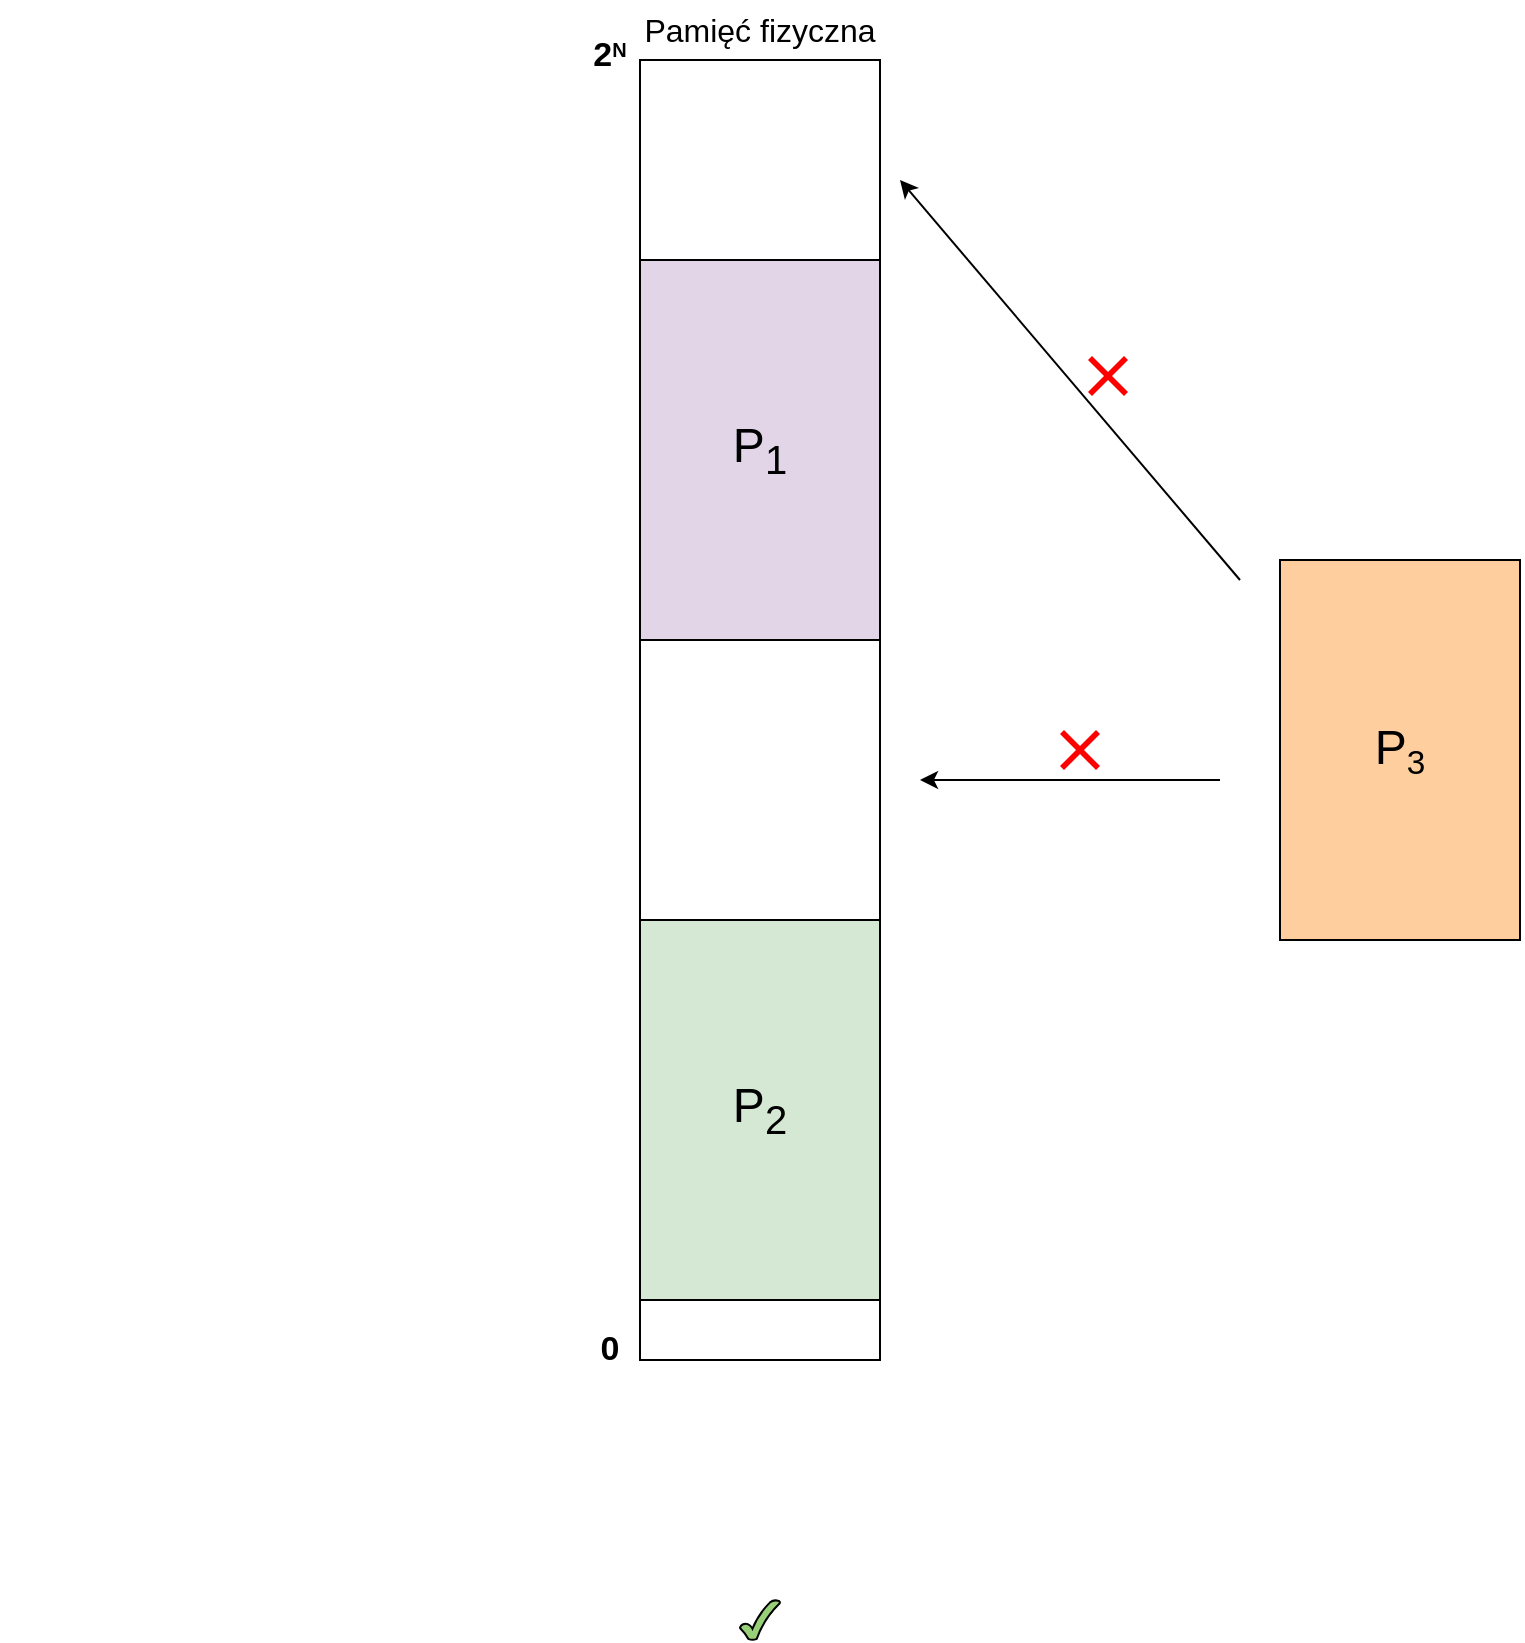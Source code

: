 <mxfile version="24.0.4" type="device">
  <diagram name="Page-1" id="bUzElv2l2GWEFmTksL0H">
    <mxGraphModel dx="584" dy="958" grid="1" gridSize="10" guides="1" tooltips="1" connect="1" arrows="1" fold="1" page="1" pageScale="1" pageWidth="850" pageHeight="1100" math="0" shadow="0">
      <root>
        <mxCell id="0" />
        <mxCell id="1" parent="0" />
        <mxCell id="QkMXo-uOz5fR3eblIkdU-6" value="" style="rounded=0;whiteSpace=wrap;html=1;strokeWidth=1;" parent="1" vertex="1">
          <mxGeometry x="1240" y="40" width="120" height="650" as="geometry" />
        </mxCell>
        <mxCell id="QkMXo-uOz5fR3eblIkdU-7" value="" style="rounded=0;whiteSpace=wrap;html=1;fillColor=#E1D5E7;fillStyle=auto;gradientColor=none;strokeWidth=1;" parent="1" vertex="1">
          <mxGeometry x="1240" y="140" width="120" height="190" as="geometry" />
        </mxCell>
        <mxCell id="QkMXo-uOz5fR3eblIkdU-8" value="" style="rounded=0;whiteSpace=wrap;html=1;fillColor=#D5E8D4;strokeWidth=1;fillStyle=auto;" parent="1" vertex="1">
          <mxGeometry x="1240" y="470" width="120" height="190" as="geometry" />
        </mxCell>
        <mxCell id="QkMXo-uOz5fR3eblIkdU-9" value="&lt;font style=&quot;font-size: 16px;&quot;&gt;Pamięć fizyczna&lt;/font&gt;" style="text;html=1;align=center;verticalAlign=middle;whiteSpace=wrap;rounded=0;" parent="1" vertex="1">
          <mxGeometry x="1240" y="10" width="120" height="30" as="geometry" />
        </mxCell>
        <mxCell id="QkMXo-uOz5fR3eblIkdU-10" value="&lt;font style=&quot;font-size: 24px;&quot;&gt;P&lt;sub&gt;1&lt;/sub&gt;&lt;/font&gt;" style="rounded=0;whiteSpace=wrap;html=1;fillColor=#E1D5E7;fillStyle=auto;gradientColor=none;strokeWidth=1;" parent="1" vertex="1">
          <mxGeometry x="1240" y="140" width="120" height="190" as="geometry" />
        </mxCell>
        <mxCell id="QkMXo-uOz5fR3eblIkdU-12" value="&lt;font style=&quot;font-size: 24px;&quot;&gt;P&lt;sub&gt;2&lt;/sub&gt;&lt;/font&gt;" style="rounded=0;whiteSpace=wrap;html=1;fillColor=#D5E8D4;strokeWidth=1;" parent="1" vertex="1">
          <mxGeometry x="1240" y="470" width="120" height="190" as="geometry" />
        </mxCell>
        <mxCell id="QkMXo-uOz5fR3eblIkdU-22" value="" style="endArrow=none;dashed=1;html=1;rounded=0;entryX=0;entryY=0;entryDx=0;entryDy=0;exitX=1;exitY=0;exitDx=0;exitDy=0;" parent="1" source="QkMXo-uOz5fR3eblIkdU-7" target="QkMXo-uOz5fR3eblIkdU-10" edge="1">
          <mxGeometry width="50" height="50" relative="1" as="geometry">
            <mxPoint x="1230" y="100" as="sourcePoint" />
            <mxPoint x="1090" y="100" as="targetPoint" />
          </mxGeometry>
        </mxCell>
        <mxCell id="QkMXo-uOz5fR3eblIkdU-23" value="" style="endArrow=none;dashed=1;html=1;rounded=0;entryX=0;entryY=1;entryDx=0;entryDy=0;exitX=1;exitY=1;exitDx=0;exitDy=0;" parent="1" source="QkMXo-uOz5fR3eblIkdU-7" target="QkMXo-uOz5fR3eblIkdU-10" edge="1">
          <mxGeometry width="50" height="50" relative="1" as="geometry">
            <mxPoint x="1230" y="360" as="sourcePoint" />
            <mxPoint x="1090" y="320" as="targetPoint" />
          </mxGeometry>
        </mxCell>
        <mxCell id="QkMXo-uOz5fR3eblIkdU-24" value="" style="endArrow=none;dashed=1;html=1;rounded=0;entryX=1;entryY=0;entryDx=0;entryDy=0;exitX=0;exitY=0;exitDx=0;exitDy=0;" parent="1" source="QkMXo-uOz5fR3eblIkdU-8" target="QkMXo-uOz5fR3eblIkdU-12" edge="1">
          <mxGeometry width="50" height="50" relative="1" as="geometry">
            <mxPoint x="1230" y="395" as="sourcePoint" />
            <mxPoint x="1090" y="355" as="targetPoint" />
          </mxGeometry>
        </mxCell>
        <mxCell id="QkMXo-uOz5fR3eblIkdU-25" value="" style="endArrow=none;dashed=1;html=1;rounded=0;entryX=1;entryY=1;entryDx=0;entryDy=0;exitX=0;exitY=1;exitDx=0;exitDy=0;" parent="1" source="QkMXo-uOz5fR3eblIkdU-8" target="QkMXo-uOz5fR3eblIkdU-12" edge="1">
          <mxGeometry width="50" height="50" relative="1" as="geometry">
            <mxPoint x="1250" y="480" as="sourcePoint" />
            <mxPoint x="1110" y="460" as="targetPoint" />
          </mxGeometry>
        </mxCell>
        <mxCell id="QkMXo-uOz5fR3eblIkdU-42" value="" style="endArrow=none;html=1;rounded=0;strokeColor=none;" parent="1" edge="1">
          <mxGeometry width="50" height="50" relative="1" as="geometry">
            <mxPoint x="920.43" y="640" as="sourcePoint" />
            <mxPoint x="920" y="40" as="targetPoint" />
          </mxGeometry>
        </mxCell>
        <mxCell id="ApAm6ha_IGB6OoukJDqG-1" value="&lt;font style=&quot;font-size: 17px;&quot;&gt;&lt;b&gt;0&lt;/b&gt;&lt;b&gt;&lt;br&gt;&lt;/b&gt;&lt;/font&gt;" style="text;html=1;align=center;verticalAlign=middle;whiteSpace=wrap;rounded=0;" parent="1" vertex="1">
          <mxGeometry x="1195" y="670" width="60" height="30" as="geometry" />
        </mxCell>
        <mxCell id="ApAm6ha_IGB6OoukJDqG-2" value="&lt;font style=&quot;font-size: 17px;&quot;&gt;&lt;b style=&quot;font-size: 17px;&quot;&gt;2&lt;/b&gt;&lt;/font&gt;&lt;font size=&quot;1&quot;&gt;&lt;b&gt;&lt;sup style=&quot;font-size: 10px;&quot;&gt;N&lt;/sup&gt;&lt;/b&gt;&lt;/font&gt;" style="text;html=1;align=center;verticalAlign=middle;whiteSpace=wrap;rounded=0;fontSize=17;" parent="1" vertex="1">
          <mxGeometry x="1195" y="23" width="60" height="30" as="geometry" />
        </mxCell>
        <mxCell id="ApAm6ha_IGB6OoukJDqG-3" value="" style="endArrow=none;html=1;rounded=0;strokeColor=none;" parent="1" edge="1">
          <mxGeometry width="50" height="50" relative="1" as="geometry">
            <mxPoint x="1680.43" y="650" as="sourcePoint" />
            <mxPoint x="1680" y="50" as="targetPoint" />
          </mxGeometry>
        </mxCell>
        <mxCell id="a2FD-b09mxuaQO-owgYO-2" value="" style="verticalLabelPosition=bottom;verticalAlign=top;html=1;shape=mxgraph.basic.tick;fillStyle=solid;fillColor=#97D077;" parent="1" vertex="1">
          <mxGeometry x="1290" y="810" width="20" height="20" as="geometry" />
        </mxCell>
        <mxCell id="a2FD-b09mxuaQO-owgYO-7" value="" style="shape=mxgraph.mockup.markup.redX;fillColor=#ff0000;html=1;shadow=0;whiteSpace=wrap;strokeColor=none;" parent="1" vertex="1">
          <mxGeometry x="1450" y="375" width="20" height="20" as="geometry" />
        </mxCell>
        <mxCell id="5kyaPe6Wx0WEQ_OmS1Kb-1" value="&lt;font style=&quot;font-size: 24px;&quot;&gt;P&lt;/font&gt;&lt;font style=&quot;font-size: 20px;&quot;&gt;&lt;sub&gt;3&lt;/sub&gt;&lt;/font&gt;" style="rounded=0;whiteSpace=wrap;html=1;fillColor=#FFCE9F;fillStyle=auto;gradientColor=none;strokeWidth=1;" vertex="1" parent="1">
          <mxGeometry x="1560" y="290" width="120" height="190" as="geometry" />
        </mxCell>
        <mxCell id="5kyaPe6Wx0WEQ_OmS1Kb-2" value="" style="endArrow=classic;html=1;rounded=0;" edge="1" parent="1">
          <mxGeometry width="50" height="50" relative="1" as="geometry">
            <mxPoint x="1530" y="400" as="sourcePoint" />
            <mxPoint x="1380" y="400" as="targetPoint" />
          </mxGeometry>
        </mxCell>
        <mxCell id="5kyaPe6Wx0WEQ_OmS1Kb-3" value="" style="endArrow=classic;html=1;rounded=0;" edge="1" parent="1">
          <mxGeometry width="50" height="50" relative="1" as="geometry">
            <mxPoint x="1540" y="300" as="sourcePoint" />
            <mxPoint x="1370" y="100" as="targetPoint" />
          </mxGeometry>
        </mxCell>
        <mxCell id="5kyaPe6Wx0WEQ_OmS1Kb-4" value="" style="shape=mxgraph.mockup.markup.redX;fillColor=#ff0000;html=1;shadow=0;whiteSpace=wrap;strokeColor=none;" vertex="1" parent="1">
          <mxGeometry x="1464" y="188" width="20" height="20" as="geometry" />
        </mxCell>
      </root>
    </mxGraphModel>
  </diagram>
</mxfile>
